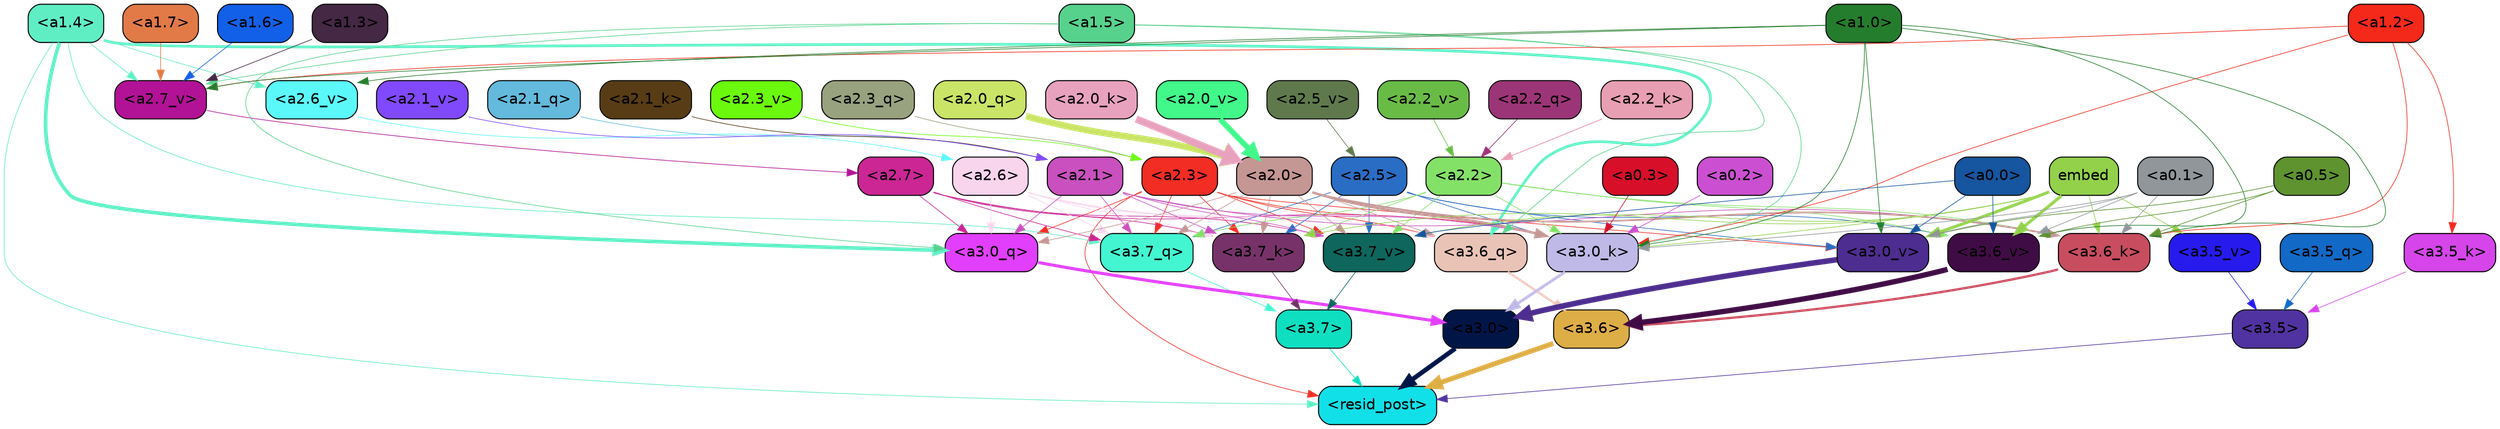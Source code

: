 strict digraph "" {
	graph [bgcolor=transparent,
		layout=dot,
		overlap=false,
		splines=true
	];
	"<a3.7>"	[color=black,
		fillcolor="#0edfc1",
		fontname=Helvetica,
		shape=box,
		style="filled, rounded"];
	"<resid_post>"	[color=black,
		fillcolor="#12e0e8",
		fontname=Helvetica,
		shape=box,
		style="filled, rounded"];
	"<a3.7>" -> "<resid_post>"	[color="#0edfc1",
		penwidth=0.6];
	"<a3.6>"	[color=black,
		fillcolor="#deae46",
		fontname=Helvetica,
		shape=box,
		style="filled, rounded"];
	"<a3.6>" -> "<resid_post>"	[color="#deae46",
		penwidth=4.648244500160217];
	"<a3.5>"	[color=black,
		fillcolor="#5033a0",
		fontname=Helvetica,
		shape=box,
		style="filled, rounded"];
	"<a3.5>" -> "<resid_post>"	[color="#5033a0",
		penwidth=0.6];
	"<a3.0>"	[color=black,
		fillcolor="#021547",
		fontname=Helvetica,
		shape=box,
		style="filled, rounded"];
	"<a3.0>" -> "<resid_post>"	[color="#021547",
		penwidth=4.3288813829422];
	"<a2.3>"	[color=black,
		fillcolor="#f22d24",
		fontname=Helvetica,
		shape=box,
		style="filled, rounded"];
	"<a2.3>" -> "<resid_post>"	[color="#f22d24",
		penwidth=0.6];
	"<a3.7_q>"	[color=black,
		fillcolor="#43f6d1",
		fontname=Helvetica,
		shape=box,
		style="filled, rounded"];
	"<a2.3>" -> "<a3.7_q>"	[color="#f22d24",
		penwidth=0.6];
	"<a3.6_q>"	[color=black,
		fillcolor="#eac3b7",
		fontname=Helvetica,
		shape=box,
		style="filled, rounded"];
	"<a2.3>" -> "<a3.6_q>"	[color="#f22d24",
		penwidth=0.6];
	"<a3.0_q>"	[color=black,
		fillcolor="#e13ffc",
		fontname=Helvetica,
		shape=box,
		style="filled, rounded"];
	"<a2.3>" -> "<a3.0_q>"	[color="#f22d24",
		penwidth=0.6];
	"<a3.7_k>"	[color=black,
		fillcolor="#773369",
		fontname=Helvetica,
		shape=box,
		style="filled, rounded"];
	"<a2.3>" -> "<a3.7_k>"	[color="#f22d24",
		penwidth=0.6];
	"<a3.0_k>"	[color=black,
		fillcolor="#bfb9e7",
		fontname=Helvetica,
		shape=box,
		style="filled, rounded"];
	"<a2.3>" -> "<a3.0_k>"	[color="#f22d24",
		penwidth=0.6];
	"<a3.7_v>"	[color=black,
		fillcolor="#0e665c",
		fontname=Helvetica,
		shape=box,
		style="filled, rounded"];
	"<a2.3>" -> "<a3.7_v>"	[color="#f22d24",
		penwidth=0.6];
	"<a3.0_v>"	[color=black,
		fillcolor="#4d2d8f",
		fontname=Helvetica,
		shape=box,
		style="filled, rounded"];
	"<a2.3>" -> "<a3.0_v>"	[color="#f22d24",
		penwidth=0.6];
	"<a1.4>"	[color=black,
		fillcolor="#5feec4",
		fontname=Helvetica,
		shape=box,
		style="filled, rounded"];
	"<a1.4>" -> "<resid_post>"	[color="#5feec4",
		penwidth=0.6];
	"<a1.4>" -> "<a3.7_q>"	[color="#5feec4",
		penwidth=0.6];
	"<a1.4>" -> "<a3.6_q>"	[color="#5feec4",
		penwidth=2.5397292599081993];
	"<a1.4>" -> "<a3.0_q>"	[color="#5feec4",
		penwidth=3.3985572457313538];
	"<a2.7_v>"	[color=black,
		fillcolor="#b21295",
		fontname=Helvetica,
		shape=box,
		style="filled, rounded"];
	"<a1.4>" -> "<a2.7_v>"	[color="#5feec4",
		penwidth=0.6];
	"<a2.6_v>"	[color=black,
		fillcolor="#5bf8fa",
		fontname=Helvetica,
		shape=box,
		style="filled, rounded"];
	"<a1.4>" -> "<a2.6_v>"	[color="#5feec4",
		penwidth=0.6];
	"<a3.7_q>" -> "<a3.7>"	[color="#43f6d1",
		penwidth=0.6];
	"<a3.6_q>" -> "<a3.6>"	[color="#eac3b7",
		penwidth=2.03758105635643];
	"<a3.5_q>"	[color=black,
		fillcolor="#1269c6",
		fontname=Helvetica,
		shape=box,
		style="filled, rounded"];
	"<a3.5_q>" -> "<a3.5>"	[color="#1269c6",
		penwidth=0.6];
	"<a3.0_q>" -> "<a3.0>"	[color="#e13ffc",
		penwidth=2.8638100624084473];
	"<a3.7_k>" -> "<a3.7>"	[color="#773369",
		penwidth=0.6];
	"<a3.6_k>"	[color=black,
		fillcolor="#c84d5f",
		fontname=Helvetica,
		shape=box,
		style="filled, rounded"];
	"<a3.6_k>" -> "<a3.6>"	[color="#c84d5f",
		penwidth=2.174198240041733];
	"<a3.5_k>"	[color=black,
		fillcolor="#d545ea",
		fontname=Helvetica,
		shape=box,
		style="filled, rounded"];
	"<a3.5_k>" -> "<a3.5>"	[color="#d545ea",
		penwidth=0.6];
	"<a3.0_k>" -> "<a3.0>"	[color="#bfb9e7",
		penwidth=2.6274144649505615];
	"<a3.7_v>" -> "<a3.7>"	[color="#0e665c",
		penwidth=0.6];
	"<a3.6_v>"	[color=black,
		fillcolor="#400c45",
		fontname=Helvetica,
		shape=box,
		style="filled, rounded"];
	"<a3.6_v>" -> "<a3.6>"	[color="#400c45",
		penwidth=5.002329230308533];
	"<a3.5_v>"	[color=black,
		fillcolor="#261bec",
		fontname=Helvetica,
		shape=box,
		style="filled, rounded"];
	"<a3.5_v>" -> "<a3.5>"	[color="#261bec",
		penwidth=0.6];
	"<a3.0_v>" -> "<a3.0>"	[color="#4d2d8f",
		penwidth=5.188832879066467];
	"<a2.7>"	[color=black,
		fillcolor="#cb2694",
		fontname=Helvetica,
		shape=box,
		style="filled, rounded"];
	"<a2.7>" -> "<a3.7_q>"	[color="#cb2694",
		penwidth=0.6];
	"<a2.7>" -> "<a3.0_q>"	[color="#cb2694",
		penwidth=0.6];
	"<a2.7>" -> "<a3.7_k>"	[color="#cb2694",
		penwidth=0.6];
	"<a2.7>" -> "<a3.0_k>"	[color="#cb2694",
		penwidth=0.6];
	"<a2.7>" -> "<a3.7_v>"	[color="#cb2694",
		penwidth=0.6];
	"<a2.6>"	[color=black,
		fillcolor="#f8d4ed",
		fontname=Helvetica,
		shape=box,
		style="filled, rounded"];
	"<a2.6>" -> "<a3.7_q>"	[color="#f8d4ed",
		penwidth=0.6];
	"<a2.6>" -> "<a3.6_q>"	[color="#f8d4ed",
		penwidth=0.6];
	"<a2.6>" -> "<a3.0_q>"	[color="#f8d4ed",
		penwidth=0.6];
	"<a2.6>" -> "<a3.7_k>"	[color="#f8d4ed",
		penwidth=0.6];
	"<a2.6>" -> "<a3.0_k>"	[color="#f8d4ed",
		penwidth=0.6];
	"<a2.6>" -> "<a3.7_v>"	[color="#f8d4ed",
		penwidth=0.6];
	"<a2.5>"	[color=black,
		fillcolor="#2a6dc4",
		fontname=Helvetica,
		shape=box,
		style="filled, rounded"];
	"<a2.5>" -> "<a3.7_q>"	[color="#2a6dc4",
		penwidth=0.6];
	"<a2.5>" -> "<a3.7_k>"	[color="#2a6dc4",
		penwidth=0.6];
	"<a2.5>" -> "<a3.0_k>"	[color="#2a6dc4",
		penwidth=0.6];
	"<a2.5>" -> "<a3.7_v>"	[color="#2a6dc4",
		penwidth=0.6];
	"<a2.5>" -> "<a3.6_v>"	[color="#2a6dc4",
		penwidth=0.6];
	"<a2.5>" -> "<a3.0_v>"	[color="#2a6dc4",
		penwidth=0.6];
	"<a2.2>"	[color=black,
		fillcolor="#84e167",
		fontname=Helvetica,
		shape=box,
		style="filled, rounded"];
	"<a2.2>" -> "<a3.7_q>"	[color="#84e167",
		penwidth=0.6];
	"<a2.2>" -> "<a3.7_k>"	[color="#84e167",
		penwidth=0.6];
	"<a2.2>" -> "<a3.6_k>"	[color="#84e167",
		penwidth=0.6];
	"<a2.2>" -> "<a3.0_k>"	[color="#84e167",
		penwidth=0.6];
	"<a2.2>" -> "<a3.7_v>"	[color="#84e167",
		penwidth=0.6];
	"<a2.2>" -> "<a3.6_v>"	[color="#84e167",
		penwidth=0.6];
	"<a2.1>"	[color=black,
		fillcolor="#c950be",
		fontname=Helvetica,
		shape=box,
		style="filled, rounded"];
	"<a2.1>" -> "<a3.7_q>"	[color="#c950be",
		penwidth=0.6];
	"<a2.1>" -> "<a3.0_q>"	[color="#c950be",
		penwidth=0.6];
	"<a2.1>" -> "<a3.7_k>"	[color="#c950be",
		penwidth=0.6];
	"<a2.1>" -> "<a3.6_k>"	[color="#c950be",
		penwidth=0.6];
	"<a2.1>" -> "<a3.0_k>"	[color="#c950be",
		penwidth=0.6];
	"<a2.1>" -> "<a3.7_v>"	[color="#c950be",
		penwidth=0.6];
	"<a2.0>"	[color=black,
		fillcolor="#c49694",
		fontname=Helvetica,
		shape=box,
		style="filled, rounded"];
	"<a2.0>" -> "<a3.7_q>"	[color="#c49694",
		penwidth=0.6];
	"<a2.0>" -> "<a3.6_q>"	[color="#c49694",
		penwidth=0.6];
	"<a2.0>" -> "<a3.0_q>"	[color="#c49694",
		penwidth=0.6];
	"<a2.0>" -> "<a3.7_k>"	[color="#c49694",
		penwidth=0.6];
	"<a2.0>" -> "<a3.6_k>"	[color="#c49694",
		penwidth=1.5717863738536835];
	"<a2.0>" -> "<a3.0_k>"	[color="#c49694",
		penwidth=2.205150544643402];
	"<a2.0>" -> "<a3.7_v>"	[color="#c49694",
		penwidth=0.6];
	"<a1.5>"	[color=black,
		fillcolor="#56d28c",
		fontname=Helvetica,
		shape=box,
		style="filled, rounded"];
	"<a1.5>" -> "<a3.6_q>"	[color="#56d28c",
		penwidth=0.6];
	"<a1.5>" -> "<a3.0_q>"	[color="#56d28c",
		penwidth=0.6];
	"<a1.5>" -> "<a3.0_k>"	[color="#56d28c",
		penwidth=0.6];
	"<a1.5>" -> "<a2.7_v>"	[color="#56d28c",
		penwidth=0.6];
	embed	[color=black,
		fillcolor="#93d14b",
		fontname=Helvetica,
		shape=box,
		style="filled, rounded"];
	embed -> "<a3.7_k>"	[color="#93d14b",
		penwidth=0.6];
	embed -> "<a3.6_k>"	[color="#93d14b",
		penwidth=0.6];
	embed -> "<a3.0_k>"	[color="#93d14b",
		penwidth=0.6];
	embed -> "<a3.7_v>"	[color="#93d14b",
		penwidth=0.6];
	embed -> "<a3.6_v>"	[color="#93d14b",
		penwidth=2.882729172706604];
	embed -> "<a3.5_v>"	[color="#93d14b",
		penwidth=0.6];
	embed -> "<a3.0_v>"	[color="#93d14b",
		penwidth=2.812090039253235];
	"<a1.2>"	[color=black,
		fillcolor="#f4291a",
		fontname=Helvetica,
		shape=box,
		style="filled, rounded"];
	"<a1.2>" -> "<a3.6_k>"	[color="#f4291a",
		penwidth=0.6];
	"<a1.2>" -> "<a3.5_k>"	[color="#f4291a",
		penwidth=0.6];
	"<a1.2>" -> "<a3.0_k>"	[color="#f4291a",
		penwidth=0.6];
	"<a1.2>" -> "<a2.7_v>"	[color="#f4291a",
		penwidth=0.6];
	"<a1.0>"	[color=black,
		fillcolor="#247d2c",
		fontname=Helvetica,
		shape=box,
		style="filled, rounded"];
	"<a1.0>" -> "<a3.6_k>"	[color="#247d2c",
		penwidth=0.6];
	"<a1.0>" -> "<a3.0_k>"	[color="#247d2c",
		penwidth=0.6];
	"<a1.0>" -> "<a3.6_v>"	[color="#247d2c",
		penwidth=0.6];
	"<a1.0>" -> "<a3.0_v>"	[color="#247d2c",
		penwidth=0.6];
	"<a1.0>" -> "<a2.7_v>"	[color="#247d2c",
		penwidth=0.6];
	"<a1.0>" -> "<a2.6_v>"	[color="#247d2c",
		penwidth=0.6];
	"<a0.5>"	[color=black,
		fillcolor="#5e932f",
		fontname=Helvetica,
		shape=box,
		style="filled, rounded"];
	"<a0.5>" -> "<a3.6_k>"	[color="#5e932f",
		penwidth=0.6];
	"<a0.5>" -> "<a3.6_v>"	[color="#5e932f",
		penwidth=0.6];
	"<a0.5>" -> "<a3.0_v>"	[color="#5e932f",
		penwidth=0.6281400918960571];
	"<a0.1>"	[color=black,
		fillcolor="#90969a",
		fontname=Helvetica,
		shape=box,
		style="filled, rounded"];
	"<a0.1>" -> "<a3.6_k>"	[color="#90969a",
		penwidth=0.6];
	"<a0.1>" -> "<a3.0_k>"	[color="#90969a",
		penwidth=0.6];
	"<a0.1>" -> "<a3.6_v>"	[color="#90969a",
		penwidth=0.6];
	"<a0.1>" -> "<a3.0_v>"	[color="#90969a",
		penwidth=0.6];
	"<a0.3>"	[color=black,
		fillcolor="#d70f29",
		fontname=Helvetica,
		shape=box,
		style="filled, rounded"];
	"<a0.3>" -> "<a3.0_k>"	[color="#d70f29",
		penwidth=0.6];
	"<a0.2>"	[color=black,
		fillcolor="#cb50d1",
		fontname=Helvetica,
		shape=box,
		style="filled, rounded"];
	"<a0.2>" -> "<a3.0_k>"	[color="#cb50d1",
		penwidth=0.6];
	"<a0.0>"	[color=black,
		fillcolor="#16559f",
		fontname=Helvetica,
		shape=box,
		style="filled, rounded"];
	"<a0.0>" -> "<a3.7_v>"	[color="#16559f",
		penwidth=0.6];
	"<a0.0>" -> "<a3.6_v>"	[color="#16559f",
		penwidth=0.6];
	"<a0.0>" -> "<a3.0_v>"	[color="#16559f",
		penwidth=0.6];
	"<a2.3_q>"	[color=black,
		fillcolor="#98a27e",
		fontname=Helvetica,
		shape=box,
		style="filled, rounded"];
	"<a2.3_q>" -> "<a2.3>"	[color="#98a27e",
		penwidth=0.6];
	"<a2.2_q>"	[color=black,
		fillcolor="#9c3577",
		fontname=Helvetica,
		shape=box,
		style="filled, rounded"];
	"<a2.2_q>" -> "<a2.2>"	[color="#9c3577",
		penwidth=0.6299107074737549];
	"<a2.1_q>"	[color=black,
		fillcolor="#63badc",
		fontname=Helvetica,
		shape=box,
		style="filled, rounded"];
	"<a2.1_q>" -> "<a2.1>"	[color="#63badc",
		penwidth=0.6];
	"<a2.0_q>"	[color=black,
		fillcolor="#c9e466",
		fontname=Helvetica,
		shape=box,
		style="filled, rounded"];
	"<a2.0_q>" -> "<a2.0>"	[color="#c9e466",
		penwidth=6.081655263900757];
	"<a2.2_k>"	[color=black,
		fillcolor="#e89fb3",
		fontname=Helvetica,
		shape=box,
		style="filled, rounded"];
	"<a2.2_k>" -> "<a2.2>"	[color="#e89fb3",
		penwidth=0.8337457180023193];
	"<a2.1_k>"	[color=black,
		fillcolor="#573c15",
		fontname=Helvetica,
		shape=box,
		style="filled, rounded"];
	"<a2.1_k>" -> "<a2.1>"	[color="#573c15",
		penwidth=0.6];
	"<a2.0_k>"	[color=black,
		fillcolor="#e8a2be",
		fontname=Helvetica,
		shape=box,
		style="filled, rounded"];
	"<a2.0_k>" -> "<a2.0>"	[color="#e8a2be",
		penwidth=6.795950889587402];
	"<a2.7_v>" -> "<a2.7>"	[color="#b21295",
		penwidth=0.6];
	"<a2.6_v>" -> "<a2.6>"	[color="#5bf8fa",
		penwidth=0.6];
	"<a2.5_v>"	[color=black,
		fillcolor="#5f794c",
		fontname=Helvetica,
		shape=box,
		style="filled, rounded"];
	"<a2.5_v>" -> "<a2.5>"	[color="#5f794c",
		penwidth=0.6];
	"<a2.3_v>"	[color=black,
		fillcolor="#6bfa0e",
		fontname=Helvetica,
		shape=box,
		style="filled, rounded"];
	"<a2.3_v>" -> "<a2.3>"	[color="#6bfa0e",
		penwidth=0.6];
	"<a2.2_v>"	[color=black,
		fillcolor="#68bc46",
		fontname=Helvetica,
		shape=box,
		style="filled, rounded"];
	"<a2.2_v>" -> "<a2.2>"	[color="#68bc46",
		penwidth=0.6];
	"<a2.1_v>"	[color=black,
		fillcolor="#8049fb",
		fontname=Helvetica,
		shape=box,
		style="filled, rounded"];
	"<a2.1_v>" -> "<a2.1>"	[color="#8049fb",
		penwidth=0.6];
	"<a2.0_v>"	[color=black,
		fillcolor="#42f88a",
		fontname=Helvetica,
		shape=box,
		style="filled, rounded"];
	"<a2.0_v>" -> "<a2.0>"	[color="#42f88a",
		penwidth=5.211444020271301];
	"<a1.7>"	[color=black,
		fillcolor="#e17a46",
		fontname=Helvetica,
		shape=box,
		style="filled, rounded"];
	"<a1.7>" -> "<a2.7_v>"	[color="#e17a46",
		penwidth=0.6];
	"<a1.6>"	[color=black,
		fillcolor="#1260e8",
		fontname=Helvetica,
		shape=box,
		style="filled, rounded"];
	"<a1.6>" -> "<a2.7_v>"	[color="#1260e8",
		penwidth=0.6];
	"<a1.3>"	[color=black,
		fillcolor="#442844",
		fontname=Helvetica,
		shape=box,
		style="filled, rounded"];
	"<a1.3>" -> "<a2.7_v>"	[color="#442844",
		penwidth=0.6];
}
